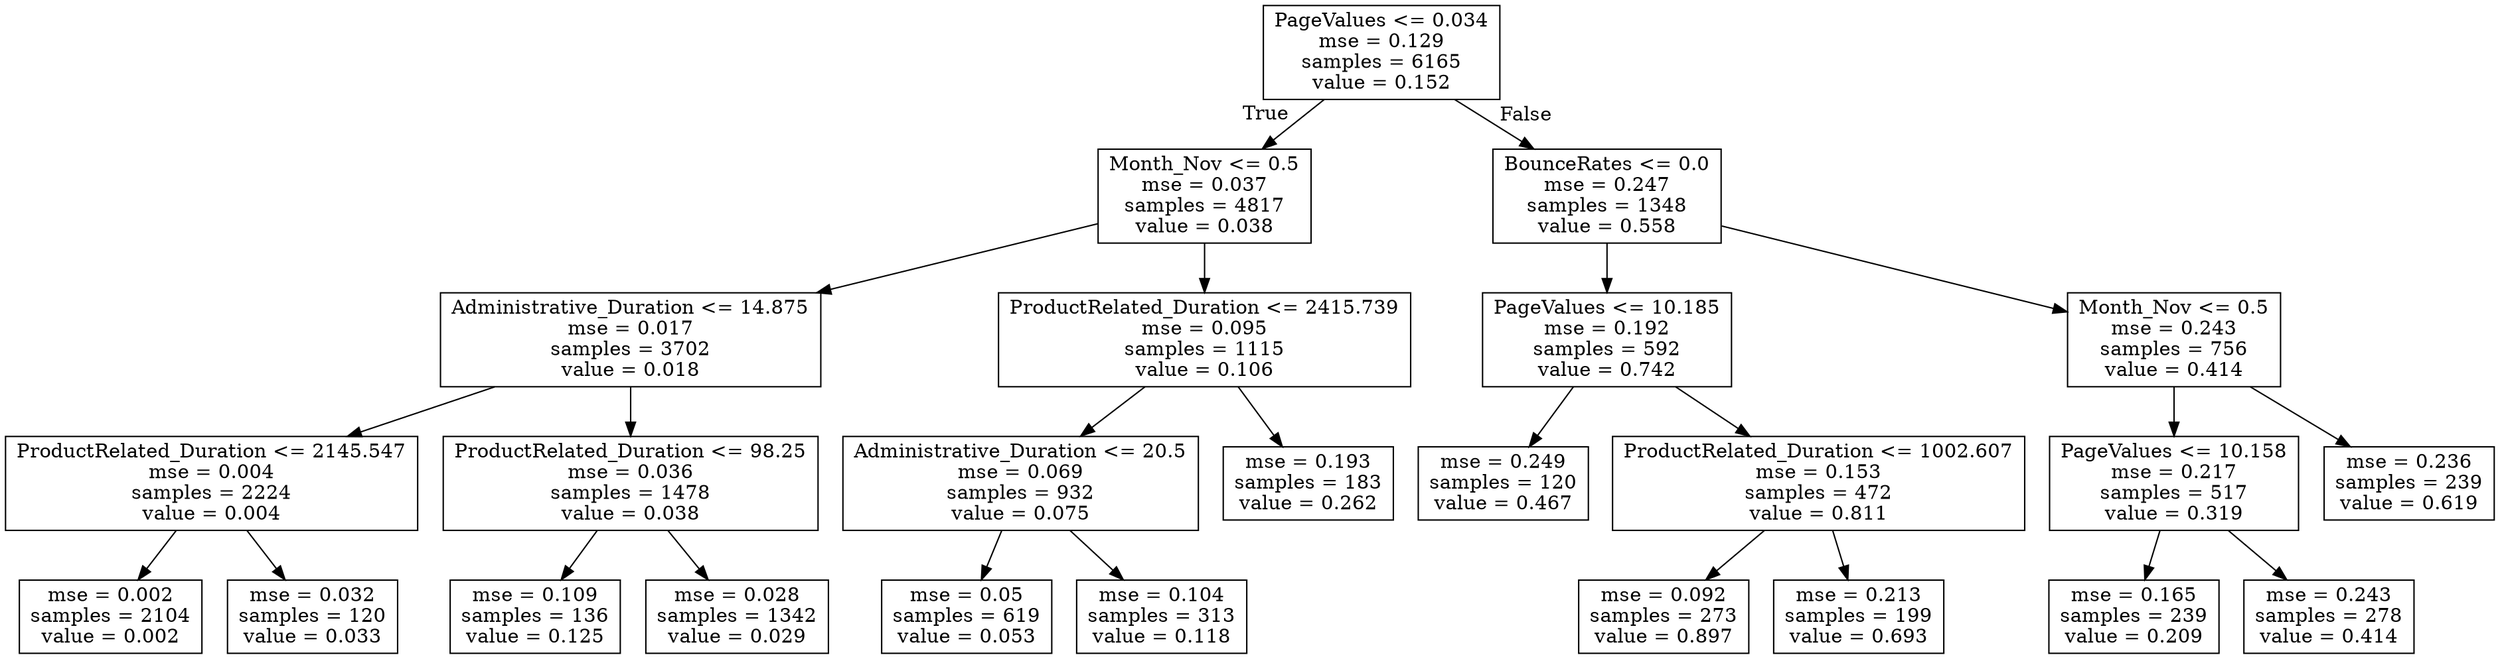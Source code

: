 digraph Tree {
node [shape=box] ;
0 [label="PageValues <= 0.034\nmse = 0.129\nsamples = 6165\nvalue = 0.152"] ;
1 [label="Month_Nov <= 0.5\nmse = 0.037\nsamples = 4817\nvalue = 0.038"] ;
0 -> 1 [labeldistance=2.5, labelangle=45, headlabel="True"] ;
2 [label="Administrative_Duration <= 14.875\nmse = 0.017\nsamples = 3702\nvalue = 0.018"] ;
1 -> 2 ;
3 [label="ProductRelated_Duration <= 2145.547\nmse = 0.004\nsamples = 2224\nvalue = 0.004"] ;
2 -> 3 ;
4 [label="mse = 0.002\nsamples = 2104\nvalue = 0.002"] ;
3 -> 4 ;
5 [label="mse = 0.032\nsamples = 120\nvalue = 0.033"] ;
3 -> 5 ;
6 [label="ProductRelated_Duration <= 98.25\nmse = 0.036\nsamples = 1478\nvalue = 0.038"] ;
2 -> 6 ;
7 [label="mse = 0.109\nsamples = 136\nvalue = 0.125"] ;
6 -> 7 ;
8 [label="mse = 0.028\nsamples = 1342\nvalue = 0.029"] ;
6 -> 8 ;
9 [label="ProductRelated_Duration <= 2415.739\nmse = 0.095\nsamples = 1115\nvalue = 0.106"] ;
1 -> 9 ;
10 [label="Administrative_Duration <= 20.5\nmse = 0.069\nsamples = 932\nvalue = 0.075"] ;
9 -> 10 ;
11 [label="mse = 0.05\nsamples = 619\nvalue = 0.053"] ;
10 -> 11 ;
12 [label="mse = 0.104\nsamples = 313\nvalue = 0.118"] ;
10 -> 12 ;
13 [label="mse = 0.193\nsamples = 183\nvalue = 0.262"] ;
9 -> 13 ;
14 [label="BounceRates <= 0.0\nmse = 0.247\nsamples = 1348\nvalue = 0.558"] ;
0 -> 14 [labeldistance=2.5, labelangle=-45, headlabel="False"] ;
15 [label="PageValues <= 10.185\nmse = 0.192\nsamples = 592\nvalue = 0.742"] ;
14 -> 15 ;
16 [label="mse = 0.249\nsamples = 120\nvalue = 0.467"] ;
15 -> 16 ;
17 [label="ProductRelated_Duration <= 1002.607\nmse = 0.153\nsamples = 472\nvalue = 0.811"] ;
15 -> 17 ;
18 [label="mse = 0.092\nsamples = 273\nvalue = 0.897"] ;
17 -> 18 ;
19 [label="mse = 0.213\nsamples = 199\nvalue = 0.693"] ;
17 -> 19 ;
20 [label="Month_Nov <= 0.5\nmse = 0.243\nsamples = 756\nvalue = 0.414"] ;
14 -> 20 ;
21 [label="PageValues <= 10.158\nmse = 0.217\nsamples = 517\nvalue = 0.319"] ;
20 -> 21 ;
22 [label="mse = 0.165\nsamples = 239\nvalue = 0.209"] ;
21 -> 22 ;
23 [label="mse = 0.243\nsamples = 278\nvalue = 0.414"] ;
21 -> 23 ;
24 [label="mse = 0.236\nsamples = 239\nvalue = 0.619"] ;
20 -> 24 ;
}